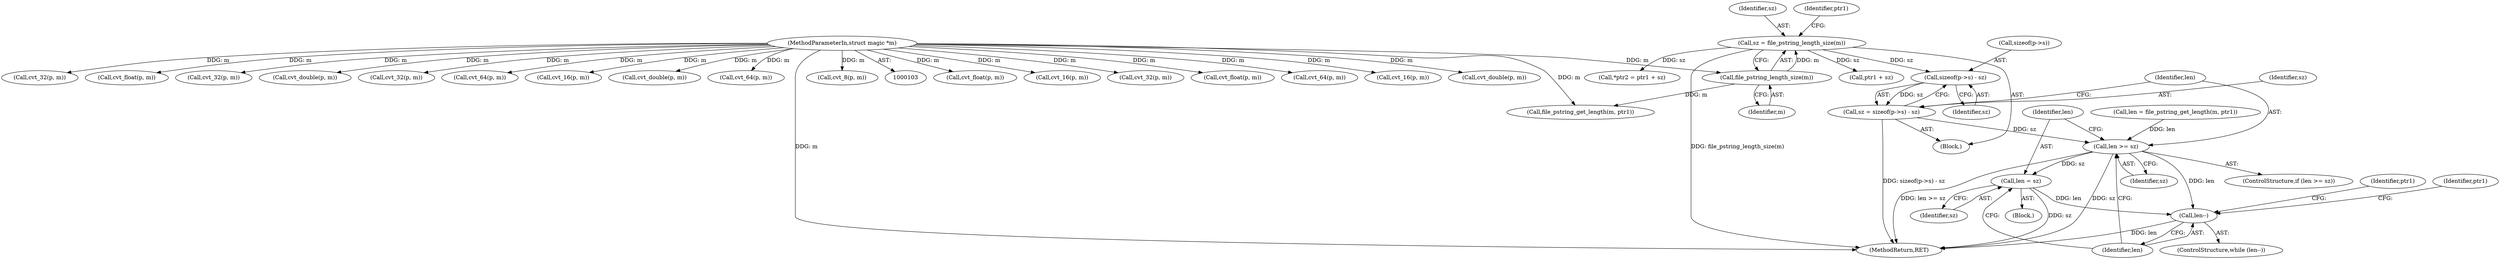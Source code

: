 digraph "0_file_59e63838913eee47f5c120a6c53d4565af638158@API" {
"1000199" [label="(Call,sizeof(p->s) - sz)"];
"1000175" [label="(Call,sz = file_pstring_length_size(m))"];
"1000177" [label="(Call,file_pstring_length_size(m))"];
"1000105" [label="(MethodParameterIn,struct magic *m)"];
"1000197" [label="(Call,sz = sizeof(p->s) - sz)"];
"1000206" [label="(Call,len >= sz)"];
"1000210" [label="(Call,len = sz)"];
"1000214" [label="(Call,len--)"];
"1000613" [label="(Call,cvt_float(p, m))"];
"1000219" [label="(Identifier,ptr1)"];
"1000198" [label="(Identifier,sz)"];
"1000197" [label="(Call,sz = sizeof(p->s) - sz)"];
"1000249" [label="(Call,cvt_16(p, m))"];
"1000607" [label="(Call,cvt_32(p, m))"];
"1000225" [label="(Identifier,ptr1)"];
"1000707" [label="(Call,cvt_float(p, m))"];
"1000392" [label="(Call,cvt_64(p, m))"];
"1000215" [label="(Identifier,len)"];
"1000175" [label="(Call,sz = file_pstring_length_size(m))"];
"1000132" [label="(Call,cvt_16(p, m))"];
"1000800" [label="(Call,cvt_double(p, m))"];
"1000213" [label="(ControlStructure,while (len--))"];
"1000177" [label="(Call,file_pstring_length_size(m))"];
"1000199" [label="(Call,sizeof(p->s) - sz)"];
"1000176" [label="(Identifier,sz)"];
"1000194" [label="(Call,file_pstring_get_length(m, ptr1))"];
"1000204" [label="(Identifier,sz)"];
"1000214" [label="(Call,len--)"];
"1000211" [label="(Identifier,len)"];
"1000209" [label="(Block,)"];
"1000192" [label="(Call,len = file_pstring_get_length(m, ptr1))"];
"1000296" [label="(Call,cvt_32(p, m))"];
"1000660" [label="(Call,cvt_float(p, m))"];
"1000140" [label="(Call,cvt_32(p, m))"];
"1000188" [label="(Call,ptr1 + sz)"];
"1000200" [label="(Call,sizeof(p->s))"];
"1000181" [label="(Identifier,ptr1)"];
"1000713" [label="(Call,cvt_double(p, m))"];
"1000464" [label="(Call,cvt_32(p, m))"];
"1000205" [label="(ControlStructure,if (len >= sz))"];
"1000206" [label="(Call,len >= sz)"];
"1000210" [label="(Call,len = sz)"];
"1000149" [label="(Call,cvt_64(p, m))"];
"1000417" [label="(Call,cvt_16(p, m))"];
"1000887" [label="(Call,cvt_double(p, m))"];
"1000178" [label="(Identifier,m)"];
"1000173" [label="(Block,)"];
"1000186" [label="(Call,*ptr2 = ptr1 + sz)"];
"1000560" [label="(Call,cvt_64(p, m))"];
"1000208" [label="(Identifier,sz)"];
"1000909" [label="(MethodReturn,RET)"];
"1000126" [label="(Call,cvt_8(p, m))"];
"1000105" [label="(MethodParameterIn,struct magic *m)"];
"1000212" [label="(Identifier,sz)"];
"1000207" [label="(Identifier,len)"];
"1000199" -> "1000197"  [label="AST: "];
"1000199" -> "1000204"  [label="CFG: "];
"1000200" -> "1000199"  [label="AST: "];
"1000204" -> "1000199"  [label="AST: "];
"1000197" -> "1000199"  [label="CFG: "];
"1000199" -> "1000197"  [label="DDG: sz"];
"1000175" -> "1000199"  [label="DDG: sz"];
"1000175" -> "1000173"  [label="AST: "];
"1000175" -> "1000177"  [label="CFG: "];
"1000176" -> "1000175"  [label="AST: "];
"1000177" -> "1000175"  [label="AST: "];
"1000181" -> "1000175"  [label="CFG: "];
"1000175" -> "1000909"  [label="DDG: file_pstring_length_size(m)"];
"1000177" -> "1000175"  [label="DDG: m"];
"1000175" -> "1000186"  [label="DDG: sz"];
"1000175" -> "1000188"  [label="DDG: sz"];
"1000177" -> "1000178"  [label="CFG: "];
"1000178" -> "1000177"  [label="AST: "];
"1000105" -> "1000177"  [label="DDG: m"];
"1000177" -> "1000194"  [label="DDG: m"];
"1000105" -> "1000103"  [label="AST: "];
"1000105" -> "1000909"  [label="DDG: m"];
"1000105" -> "1000126"  [label="DDG: m"];
"1000105" -> "1000132"  [label="DDG: m"];
"1000105" -> "1000140"  [label="DDG: m"];
"1000105" -> "1000149"  [label="DDG: m"];
"1000105" -> "1000194"  [label="DDG: m"];
"1000105" -> "1000249"  [label="DDG: m"];
"1000105" -> "1000296"  [label="DDG: m"];
"1000105" -> "1000392"  [label="DDG: m"];
"1000105" -> "1000417"  [label="DDG: m"];
"1000105" -> "1000464"  [label="DDG: m"];
"1000105" -> "1000560"  [label="DDG: m"];
"1000105" -> "1000607"  [label="DDG: m"];
"1000105" -> "1000613"  [label="DDG: m"];
"1000105" -> "1000660"  [label="DDG: m"];
"1000105" -> "1000707"  [label="DDG: m"];
"1000105" -> "1000713"  [label="DDG: m"];
"1000105" -> "1000800"  [label="DDG: m"];
"1000105" -> "1000887"  [label="DDG: m"];
"1000197" -> "1000173"  [label="AST: "];
"1000198" -> "1000197"  [label="AST: "];
"1000207" -> "1000197"  [label="CFG: "];
"1000197" -> "1000909"  [label="DDG: sizeof(p->s) - sz"];
"1000197" -> "1000206"  [label="DDG: sz"];
"1000206" -> "1000205"  [label="AST: "];
"1000206" -> "1000208"  [label="CFG: "];
"1000207" -> "1000206"  [label="AST: "];
"1000208" -> "1000206"  [label="AST: "];
"1000211" -> "1000206"  [label="CFG: "];
"1000215" -> "1000206"  [label="CFG: "];
"1000206" -> "1000909"  [label="DDG: len >= sz"];
"1000206" -> "1000909"  [label="DDG: sz"];
"1000192" -> "1000206"  [label="DDG: len"];
"1000206" -> "1000210"  [label="DDG: sz"];
"1000206" -> "1000214"  [label="DDG: len"];
"1000210" -> "1000209"  [label="AST: "];
"1000210" -> "1000212"  [label="CFG: "];
"1000211" -> "1000210"  [label="AST: "];
"1000212" -> "1000210"  [label="AST: "];
"1000215" -> "1000210"  [label="CFG: "];
"1000210" -> "1000909"  [label="DDG: sz"];
"1000210" -> "1000214"  [label="DDG: len"];
"1000214" -> "1000213"  [label="AST: "];
"1000214" -> "1000215"  [label="CFG: "];
"1000215" -> "1000214"  [label="AST: "];
"1000219" -> "1000214"  [label="CFG: "];
"1000225" -> "1000214"  [label="CFG: "];
"1000214" -> "1000909"  [label="DDG: len"];
}

